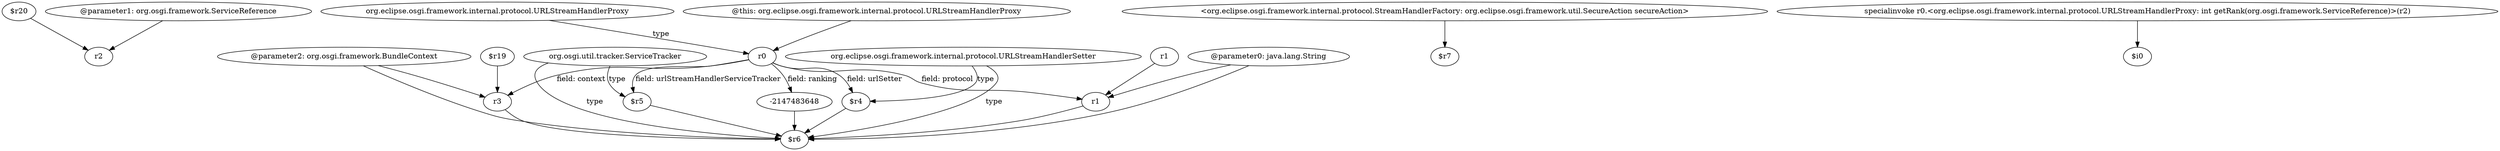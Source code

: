 digraph g {
0[label="$r20"]
1[label="r2"]
0->1[label=""]
2[label="r0"]
3[label="r3"]
2->3[label="field: context"]
4[label="org.osgi.util.tracker.ServiceTracker"]
5[label="$r6"]
4->5[label="type"]
6[label="@parameter2: org.osgi.framework.BundleContext"]
6->5[label=""]
7[label="$r5"]
4->7[label="type"]
8[label="r1"]
2->8[label="field: protocol"]
9[label="<org.eclipse.osgi.framework.internal.protocol.StreamHandlerFactory: org.eclipse.osgi.framework.util.SecureAction secureAction>"]
10[label="$r7"]
9->10[label=""]
11[label="$r4"]
11->5[label=""]
12[label="org.eclipse.osgi.framework.internal.protocol.URLStreamHandlerSetter"]
12->11[label="type"]
2->11[label="field: urlSetter"]
13[label="-2147483648"]
13->5[label=""]
14[label="@parameter0: java.lang.String"]
14->5[label=""]
8->5[label=""]
2->7[label="field: urlStreamHandlerServiceTracker"]
15[label="$r19"]
15->3[label=""]
16[label="r1"]
16->8[label=""]
3->5[label=""]
17[label="org.eclipse.osgi.framework.internal.protocol.URLStreamHandlerProxy"]
17->2[label="type"]
18[label="@parameter1: org.osgi.framework.ServiceReference"]
18->1[label=""]
14->8[label=""]
19[label="@this: org.eclipse.osgi.framework.internal.protocol.URLStreamHandlerProxy"]
19->2[label=""]
20[label="specialinvoke r0.<org.eclipse.osgi.framework.internal.protocol.URLStreamHandlerProxy: int getRank(org.osgi.framework.ServiceReference)>(r2)"]
21[label="$i0"]
20->21[label=""]
12->5[label="type"]
7->5[label=""]
6->3[label=""]
2->13[label="field: ranking"]
}